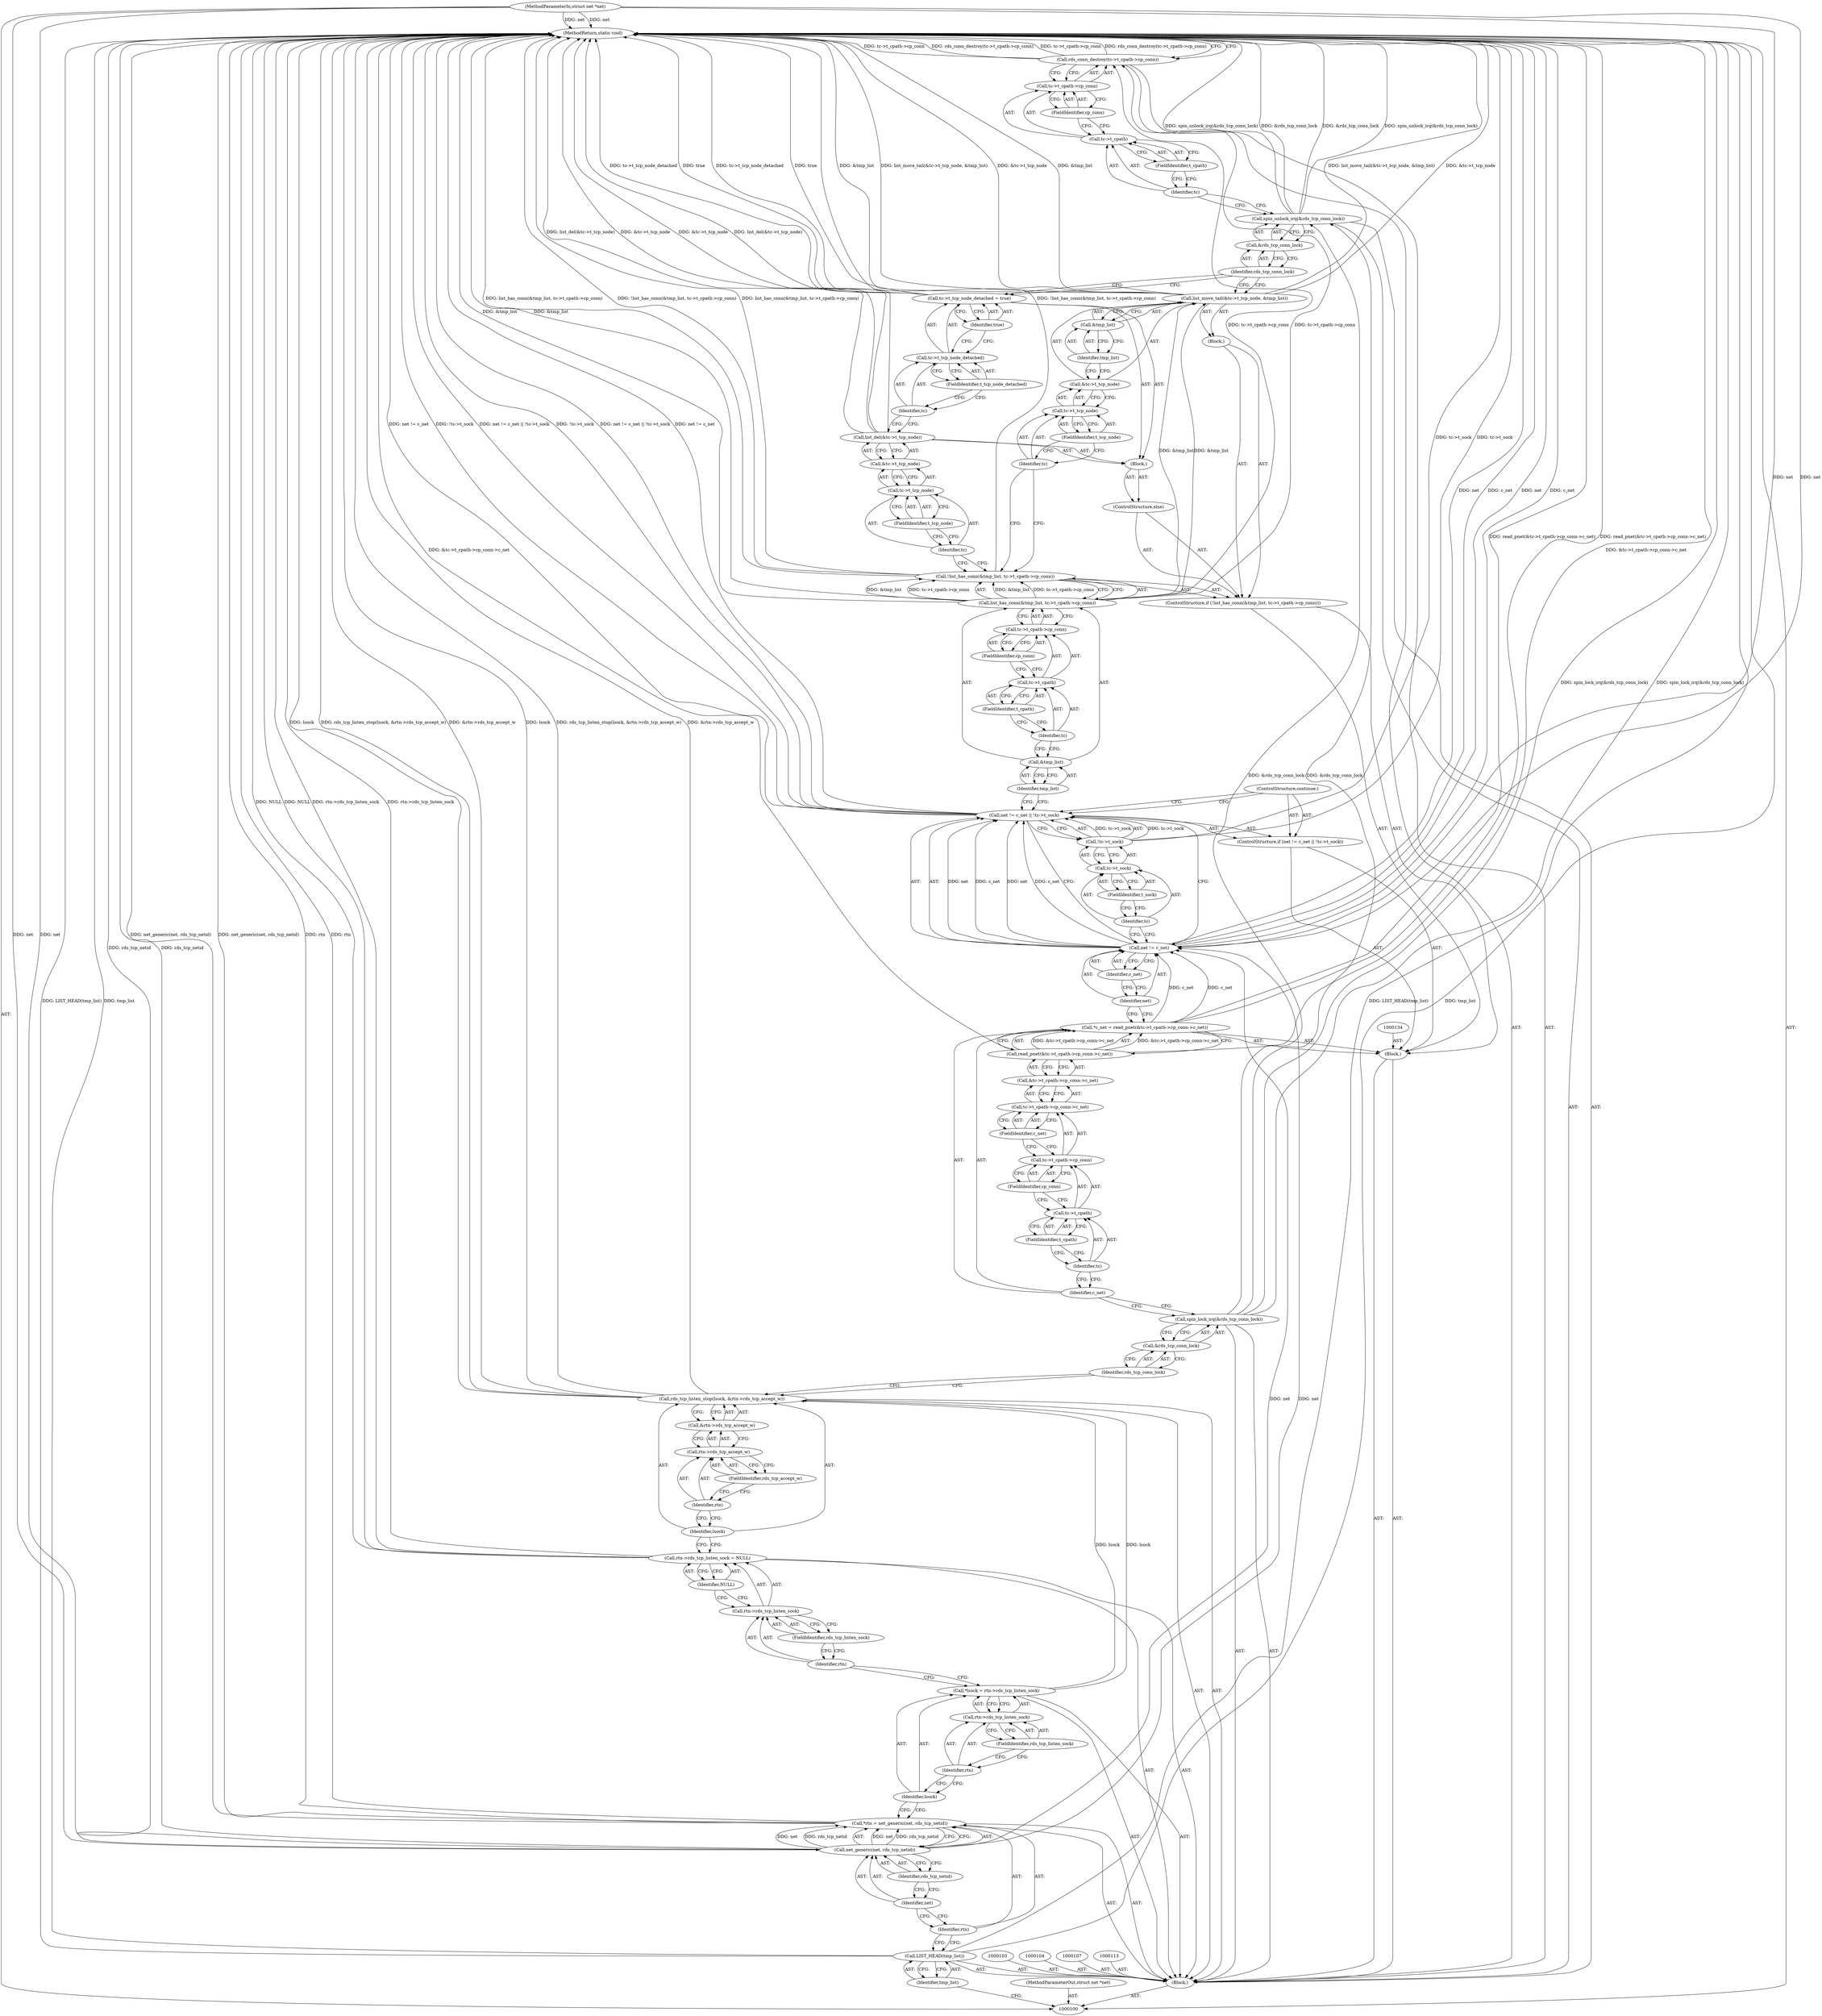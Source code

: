 digraph "1_linux_cb66ddd156203daefb8d71158036b27b0e2caf63" {
"1000195" [label="(MethodReturn,static void)"];
"1000101" [label="(MethodParameterIn,struct net *net)"];
"1000276" [label="(MethodParameterOut,struct net *net)"];
"1000130" [label="(Call,spin_lock_irq(&rds_tcp_conn_lock))"];
"1000131" [label="(Call,&rds_tcp_conn_lock)"];
"1000132" [label="(Identifier,rds_tcp_conn_lock)"];
"1000135" [label="(Call,*c_net = read_pnet(&tc->t_cpath->cp_conn->c_net))"];
"1000136" [label="(Identifier,c_net)"];
"1000137" [label="(Call,read_pnet(&tc->t_cpath->cp_conn->c_net))"];
"1000133" [label="(Block,)"];
"1000138" [label="(Call,&tc->t_cpath->cp_conn->c_net)"];
"1000139" [label="(Call,tc->t_cpath->cp_conn->c_net)"];
"1000140" [label="(Call,tc->t_cpath->cp_conn)"];
"1000141" [label="(Call,tc->t_cpath)"];
"1000142" [label="(Identifier,tc)"];
"1000143" [label="(FieldIdentifier,t_cpath)"];
"1000144" [label="(FieldIdentifier,cp_conn)"];
"1000145" [label="(FieldIdentifier,c_net)"];
"1000150" [label="(Identifier,c_net)"];
"1000146" [label="(ControlStructure,if (net != c_net || !tc->t_sock))"];
"1000151" [label="(Call,!tc->t_sock)"];
"1000152" [label="(Call,tc->t_sock)"];
"1000153" [label="(Identifier,tc)"];
"1000154" [label="(FieldIdentifier,t_sock)"];
"1000147" [label="(Call,net != c_net || !tc->t_sock)"];
"1000148" [label="(Call,net != c_net)"];
"1000149" [label="(Identifier,net)"];
"1000155" [label="(ControlStructure,continue;)"];
"1000159" [label="(Call,&tmp_list)"];
"1000160" [label="(Identifier,tmp_list)"];
"1000156" [label="(ControlStructure,if (!list_has_conn(&tmp_list, tc->t_cpath->cp_conn)))"];
"1000161" [label="(Call,tc->t_cpath->cp_conn)"];
"1000162" [label="(Call,tc->t_cpath)"];
"1000163" [label="(Identifier,tc)"];
"1000164" [label="(FieldIdentifier,t_cpath)"];
"1000165" [label="(FieldIdentifier,cp_conn)"];
"1000166" [label="(Block,)"];
"1000157" [label="(Call,!list_has_conn(&tmp_list, tc->t_cpath->cp_conn))"];
"1000158" [label="(Call,list_has_conn(&tmp_list, tc->t_cpath->cp_conn))"];
"1000168" [label="(Call,&tc->t_tcp_node)"];
"1000169" [label="(Call,tc->t_tcp_node)"];
"1000170" [label="(Identifier,tc)"];
"1000171" [label="(FieldIdentifier,t_tcp_node)"];
"1000172" [label="(Call,&tmp_list)"];
"1000173" [label="(Identifier,tmp_list)"];
"1000167" [label="(Call,list_move_tail(&tc->t_tcp_node, &tmp_list))"];
"1000174" [label="(ControlStructure,else)"];
"1000175" [label="(Block,)"];
"1000177" [label="(Call,&tc->t_tcp_node)"];
"1000178" [label="(Call,tc->t_tcp_node)"];
"1000179" [label="(Identifier,tc)"];
"1000180" [label="(FieldIdentifier,t_tcp_node)"];
"1000176" [label="(Call,list_del(&tc->t_tcp_node))"];
"1000102" [label="(Block,)"];
"1000185" [label="(Identifier,true)"];
"1000181" [label="(Call,tc->t_tcp_node_detached = true)"];
"1000182" [label="(Call,tc->t_tcp_node_detached)"];
"1000183" [label="(Identifier,tc)"];
"1000184" [label="(FieldIdentifier,t_tcp_node_detached)"];
"1000186" [label="(Call,spin_unlock_irq(&rds_tcp_conn_lock))"];
"1000187" [label="(Call,&rds_tcp_conn_lock)"];
"1000188" [label="(Identifier,rds_tcp_conn_lock)"];
"1000190" [label="(Call,tc->t_cpath->cp_conn)"];
"1000191" [label="(Call,tc->t_cpath)"];
"1000192" [label="(Identifier,tc)"];
"1000189" [label="(Call,rds_conn_destroy(tc->t_cpath->cp_conn))"];
"1000193" [label="(FieldIdentifier,t_cpath)"];
"1000194" [label="(FieldIdentifier,cp_conn)"];
"1000105" [label="(Call,LIST_HEAD(tmp_list))"];
"1000106" [label="(Identifier,tmp_list)"];
"1000108" [label="(Call,*rtn = net_generic(net, rds_tcp_netid))"];
"1000109" [label="(Identifier,rtn)"];
"1000110" [label="(Call,net_generic(net, rds_tcp_netid))"];
"1000111" [label="(Identifier,net)"];
"1000112" [label="(Identifier,rds_tcp_netid)"];
"1000114" [label="(Call,*lsock = rtn->rds_tcp_listen_sock)"];
"1000115" [label="(Identifier,lsock)"];
"1000116" [label="(Call,rtn->rds_tcp_listen_sock)"];
"1000117" [label="(Identifier,rtn)"];
"1000118" [label="(FieldIdentifier,rds_tcp_listen_sock)"];
"1000119" [label="(Call,rtn->rds_tcp_listen_sock = NULL)"];
"1000120" [label="(Call,rtn->rds_tcp_listen_sock)"];
"1000121" [label="(Identifier,rtn)"];
"1000123" [label="(Identifier,NULL)"];
"1000122" [label="(FieldIdentifier,rds_tcp_listen_sock)"];
"1000124" [label="(Call,rds_tcp_listen_stop(lsock, &rtn->rds_tcp_accept_w))"];
"1000125" [label="(Identifier,lsock)"];
"1000126" [label="(Call,&rtn->rds_tcp_accept_w)"];
"1000127" [label="(Call,rtn->rds_tcp_accept_w)"];
"1000128" [label="(Identifier,rtn)"];
"1000129" [label="(FieldIdentifier,rds_tcp_accept_w)"];
"1000195" -> "1000100"  [label="AST: "];
"1000195" -> "1000189"  [label="CFG: "];
"1000124" -> "1000195"  [label="DDG: lsock"];
"1000124" -> "1000195"  [label="DDG: rds_tcp_listen_stop(lsock, &rtn->rds_tcp_accept_w)"];
"1000124" -> "1000195"  [label="DDG: &rtn->rds_tcp_accept_w"];
"1000181" -> "1000195"  [label="DDG: true"];
"1000181" -> "1000195"  [label="DDG: tc->t_tcp_node_detached"];
"1000147" -> "1000195"  [label="DDG: !tc->t_sock"];
"1000147" -> "1000195"  [label="DDG: net != c_net || !tc->t_sock"];
"1000147" -> "1000195"  [label="DDG: net != c_net"];
"1000189" -> "1000195"  [label="DDG: tc->t_cpath->cp_conn"];
"1000189" -> "1000195"  [label="DDG: rds_conn_destroy(tc->t_cpath->cp_conn)"];
"1000157" -> "1000195"  [label="DDG: !list_has_conn(&tmp_list, tc->t_cpath->cp_conn)"];
"1000157" -> "1000195"  [label="DDG: list_has_conn(&tmp_list, tc->t_cpath->cp_conn)"];
"1000105" -> "1000195"  [label="DDG: LIST_HEAD(tmp_list)"];
"1000105" -> "1000195"  [label="DDG: tmp_list"];
"1000119" -> "1000195"  [label="DDG: NULL"];
"1000119" -> "1000195"  [label="DDG: rtn->rds_tcp_listen_sock"];
"1000151" -> "1000195"  [label="DDG: tc->t_sock"];
"1000110" -> "1000195"  [label="DDG: rds_tcp_netid"];
"1000137" -> "1000195"  [label="DDG: &tc->t_cpath->cp_conn->c_net"];
"1000158" -> "1000195"  [label="DDG: &tmp_list"];
"1000167" -> "1000195"  [label="DDG: &tc->t_tcp_node"];
"1000167" -> "1000195"  [label="DDG: &tmp_list"];
"1000167" -> "1000195"  [label="DDG: list_move_tail(&tc->t_tcp_node, &tmp_list)"];
"1000130" -> "1000195"  [label="DDG: spin_lock_irq(&rds_tcp_conn_lock)"];
"1000186" -> "1000195"  [label="DDG: spin_unlock_irq(&rds_tcp_conn_lock)"];
"1000186" -> "1000195"  [label="DDG: &rds_tcp_conn_lock"];
"1000148" -> "1000195"  [label="DDG: net"];
"1000148" -> "1000195"  [label="DDG: c_net"];
"1000176" -> "1000195"  [label="DDG: list_del(&tc->t_tcp_node)"];
"1000176" -> "1000195"  [label="DDG: &tc->t_tcp_node"];
"1000101" -> "1000195"  [label="DDG: net"];
"1000108" -> "1000195"  [label="DDG: net_generic(net, rds_tcp_netid)"];
"1000108" -> "1000195"  [label="DDG: rtn"];
"1000135" -> "1000195"  [label="DDG: read_pnet(&tc->t_cpath->cp_conn->c_net)"];
"1000101" -> "1000100"  [label="AST: "];
"1000101" -> "1000195"  [label="DDG: net"];
"1000101" -> "1000110"  [label="DDG: net"];
"1000101" -> "1000148"  [label="DDG: net"];
"1000276" -> "1000100"  [label="AST: "];
"1000130" -> "1000102"  [label="AST: "];
"1000130" -> "1000131"  [label="CFG: "];
"1000131" -> "1000130"  [label="AST: "];
"1000136" -> "1000130"  [label="CFG: "];
"1000130" -> "1000195"  [label="DDG: spin_lock_irq(&rds_tcp_conn_lock)"];
"1000130" -> "1000186"  [label="DDG: &rds_tcp_conn_lock"];
"1000131" -> "1000130"  [label="AST: "];
"1000131" -> "1000132"  [label="CFG: "];
"1000132" -> "1000131"  [label="AST: "];
"1000130" -> "1000131"  [label="CFG: "];
"1000132" -> "1000131"  [label="AST: "];
"1000132" -> "1000124"  [label="CFG: "];
"1000131" -> "1000132"  [label="CFG: "];
"1000135" -> "1000133"  [label="AST: "];
"1000135" -> "1000137"  [label="CFG: "];
"1000136" -> "1000135"  [label="AST: "];
"1000137" -> "1000135"  [label="AST: "];
"1000149" -> "1000135"  [label="CFG: "];
"1000135" -> "1000195"  [label="DDG: read_pnet(&tc->t_cpath->cp_conn->c_net)"];
"1000137" -> "1000135"  [label="DDG: &tc->t_cpath->cp_conn->c_net"];
"1000135" -> "1000148"  [label="DDG: c_net"];
"1000136" -> "1000135"  [label="AST: "];
"1000136" -> "1000130"  [label="CFG: "];
"1000142" -> "1000136"  [label="CFG: "];
"1000137" -> "1000135"  [label="AST: "];
"1000137" -> "1000138"  [label="CFG: "];
"1000138" -> "1000137"  [label="AST: "];
"1000135" -> "1000137"  [label="CFG: "];
"1000137" -> "1000195"  [label="DDG: &tc->t_cpath->cp_conn->c_net"];
"1000137" -> "1000135"  [label="DDG: &tc->t_cpath->cp_conn->c_net"];
"1000133" -> "1000102"  [label="AST: "];
"1000134" -> "1000133"  [label="AST: "];
"1000135" -> "1000133"  [label="AST: "];
"1000146" -> "1000133"  [label="AST: "];
"1000156" -> "1000133"  [label="AST: "];
"1000138" -> "1000137"  [label="AST: "];
"1000138" -> "1000139"  [label="CFG: "];
"1000139" -> "1000138"  [label="AST: "];
"1000137" -> "1000138"  [label="CFG: "];
"1000139" -> "1000138"  [label="AST: "];
"1000139" -> "1000145"  [label="CFG: "];
"1000140" -> "1000139"  [label="AST: "];
"1000145" -> "1000139"  [label="AST: "];
"1000138" -> "1000139"  [label="CFG: "];
"1000140" -> "1000139"  [label="AST: "];
"1000140" -> "1000144"  [label="CFG: "];
"1000141" -> "1000140"  [label="AST: "];
"1000144" -> "1000140"  [label="AST: "];
"1000145" -> "1000140"  [label="CFG: "];
"1000141" -> "1000140"  [label="AST: "];
"1000141" -> "1000143"  [label="CFG: "];
"1000142" -> "1000141"  [label="AST: "];
"1000143" -> "1000141"  [label="AST: "];
"1000144" -> "1000141"  [label="CFG: "];
"1000142" -> "1000141"  [label="AST: "];
"1000142" -> "1000136"  [label="CFG: "];
"1000143" -> "1000142"  [label="CFG: "];
"1000143" -> "1000141"  [label="AST: "];
"1000143" -> "1000142"  [label="CFG: "];
"1000141" -> "1000143"  [label="CFG: "];
"1000144" -> "1000140"  [label="AST: "];
"1000144" -> "1000141"  [label="CFG: "];
"1000140" -> "1000144"  [label="CFG: "];
"1000145" -> "1000139"  [label="AST: "];
"1000145" -> "1000140"  [label="CFG: "];
"1000139" -> "1000145"  [label="CFG: "];
"1000150" -> "1000148"  [label="AST: "];
"1000150" -> "1000149"  [label="CFG: "];
"1000148" -> "1000150"  [label="CFG: "];
"1000146" -> "1000133"  [label="AST: "];
"1000147" -> "1000146"  [label="AST: "];
"1000155" -> "1000146"  [label="AST: "];
"1000151" -> "1000147"  [label="AST: "];
"1000151" -> "1000152"  [label="CFG: "];
"1000152" -> "1000151"  [label="AST: "];
"1000147" -> "1000151"  [label="CFG: "];
"1000151" -> "1000195"  [label="DDG: tc->t_sock"];
"1000151" -> "1000147"  [label="DDG: tc->t_sock"];
"1000152" -> "1000151"  [label="AST: "];
"1000152" -> "1000154"  [label="CFG: "];
"1000153" -> "1000152"  [label="AST: "];
"1000154" -> "1000152"  [label="AST: "];
"1000151" -> "1000152"  [label="CFG: "];
"1000153" -> "1000152"  [label="AST: "];
"1000153" -> "1000148"  [label="CFG: "];
"1000154" -> "1000153"  [label="CFG: "];
"1000154" -> "1000152"  [label="AST: "];
"1000154" -> "1000153"  [label="CFG: "];
"1000152" -> "1000154"  [label="CFG: "];
"1000147" -> "1000146"  [label="AST: "];
"1000147" -> "1000148"  [label="CFG: "];
"1000147" -> "1000151"  [label="CFG: "];
"1000148" -> "1000147"  [label="AST: "];
"1000151" -> "1000147"  [label="AST: "];
"1000155" -> "1000147"  [label="CFG: "];
"1000160" -> "1000147"  [label="CFG: "];
"1000147" -> "1000195"  [label="DDG: !tc->t_sock"];
"1000147" -> "1000195"  [label="DDG: net != c_net || !tc->t_sock"];
"1000147" -> "1000195"  [label="DDG: net != c_net"];
"1000148" -> "1000147"  [label="DDG: net"];
"1000148" -> "1000147"  [label="DDG: c_net"];
"1000151" -> "1000147"  [label="DDG: tc->t_sock"];
"1000148" -> "1000147"  [label="AST: "];
"1000148" -> "1000150"  [label="CFG: "];
"1000149" -> "1000148"  [label="AST: "];
"1000150" -> "1000148"  [label="AST: "];
"1000153" -> "1000148"  [label="CFG: "];
"1000147" -> "1000148"  [label="CFG: "];
"1000148" -> "1000195"  [label="DDG: net"];
"1000148" -> "1000195"  [label="DDG: c_net"];
"1000148" -> "1000147"  [label="DDG: net"];
"1000148" -> "1000147"  [label="DDG: c_net"];
"1000110" -> "1000148"  [label="DDG: net"];
"1000101" -> "1000148"  [label="DDG: net"];
"1000135" -> "1000148"  [label="DDG: c_net"];
"1000149" -> "1000148"  [label="AST: "];
"1000149" -> "1000135"  [label="CFG: "];
"1000150" -> "1000149"  [label="CFG: "];
"1000155" -> "1000146"  [label="AST: "];
"1000155" -> "1000147"  [label="CFG: "];
"1000159" -> "1000158"  [label="AST: "];
"1000159" -> "1000160"  [label="CFG: "];
"1000160" -> "1000159"  [label="AST: "];
"1000163" -> "1000159"  [label="CFG: "];
"1000160" -> "1000159"  [label="AST: "];
"1000160" -> "1000147"  [label="CFG: "];
"1000159" -> "1000160"  [label="CFG: "];
"1000156" -> "1000133"  [label="AST: "];
"1000157" -> "1000156"  [label="AST: "];
"1000166" -> "1000156"  [label="AST: "];
"1000174" -> "1000156"  [label="AST: "];
"1000161" -> "1000158"  [label="AST: "];
"1000161" -> "1000165"  [label="CFG: "];
"1000162" -> "1000161"  [label="AST: "];
"1000165" -> "1000161"  [label="AST: "];
"1000158" -> "1000161"  [label="CFG: "];
"1000162" -> "1000161"  [label="AST: "];
"1000162" -> "1000164"  [label="CFG: "];
"1000163" -> "1000162"  [label="AST: "];
"1000164" -> "1000162"  [label="AST: "];
"1000165" -> "1000162"  [label="CFG: "];
"1000163" -> "1000162"  [label="AST: "];
"1000163" -> "1000159"  [label="CFG: "];
"1000164" -> "1000163"  [label="CFG: "];
"1000164" -> "1000162"  [label="AST: "];
"1000164" -> "1000163"  [label="CFG: "];
"1000162" -> "1000164"  [label="CFG: "];
"1000165" -> "1000161"  [label="AST: "];
"1000165" -> "1000162"  [label="CFG: "];
"1000161" -> "1000165"  [label="CFG: "];
"1000166" -> "1000156"  [label="AST: "];
"1000167" -> "1000166"  [label="AST: "];
"1000157" -> "1000156"  [label="AST: "];
"1000157" -> "1000158"  [label="CFG: "];
"1000158" -> "1000157"  [label="AST: "];
"1000170" -> "1000157"  [label="CFG: "];
"1000179" -> "1000157"  [label="CFG: "];
"1000157" -> "1000195"  [label="DDG: !list_has_conn(&tmp_list, tc->t_cpath->cp_conn)"];
"1000157" -> "1000195"  [label="DDG: list_has_conn(&tmp_list, tc->t_cpath->cp_conn)"];
"1000158" -> "1000157"  [label="DDG: &tmp_list"];
"1000158" -> "1000157"  [label="DDG: tc->t_cpath->cp_conn"];
"1000158" -> "1000157"  [label="AST: "];
"1000158" -> "1000161"  [label="CFG: "];
"1000159" -> "1000158"  [label="AST: "];
"1000161" -> "1000158"  [label="AST: "];
"1000157" -> "1000158"  [label="CFG: "];
"1000158" -> "1000195"  [label="DDG: &tmp_list"];
"1000158" -> "1000157"  [label="DDG: &tmp_list"];
"1000158" -> "1000157"  [label="DDG: tc->t_cpath->cp_conn"];
"1000158" -> "1000167"  [label="DDG: &tmp_list"];
"1000158" -> "1000189"  [label="DDG: tc->t_cpath->cp_conn"];
"1000168" -> "1000167"  [label="AST: "];
"1000168" -> "1000169"  [label="CFG: "];
"1000169" -> "1000168"  [label="AST: "];
"1000173" -> "1000168"  [label="CFG: "];
"1000169" -> "1000168"  [label="AST: "];
"1000169" -> "1000171"  [label="CFG: "];
"1000170" -> "1000169"  [label="AST: "];
"1000171" -> "1000169"  [label="AST: "];
"1000168" -> "1000169"  [label="CFG: "];
"1000170" -> "1000169"  [label="AST: "];
"1000170" -> "1000157"  [label="CFG: "];
"1000171" -> "1000170"  [label="CFG: "];
"1000171" -> "1000169"  [label="AST: "];
"1000171" -> "1000170"  [label="CFG: "];
"1000169" -> "1000171"  [label="CFG: "];
"1000172" -> "1000167"  [label="AST: "];
"1000172" -> "1000173"  [label="CFG: "];
"1000173" -> "1000172"  [label="AST: "];
"1000167" -> "1000172"  [label="CFG: "];
"1000173" -> "1000172"  [label="AST: "];
"1000173" -> "1000168"  [label="CFG: "];
"1000172" -> "1000173"  [label="CFG: "];
"1000167" -> "1000166"  [label="AST: "];
"1000167" -> "1000172"  [label="CFG: "];
"1000168" -> "1000167"  [label="AST: "];
"1000172" -> "1000167"  [label="AST: "];
"1000188" -> "1000167"  [label="CFG: "];
"1000167" -> "1000195"  [label="DDG: &tc->t_tcp_node"];
"1000167" -> "1000195"  [label="DDG: &tmp_list"];
"1000167" -> "1000195"  [label="DDG: list_move_tail(&tc->t_tcp_node, &tmp_list)"];
"1000158" -> "1000167"  [label="DDG: &tmp_list"];
"1000174" -> "1000156"  [label="AST: "];
"1000175" -> "1000174"  [label="AST: "];
"1000175" -> "1000174"  [label="AST: "];
"1000176" -> "1000175"  [label="AST: "];
"1000181" -> "1000175"  [label="AST: "];
"1000177" -> "1000176"  [label="AST: "];
"1000177" -> "1000178"  [label="CFG: "];
"1000178" -> "1000177"  [label="AST: "];
"1000176" -> "1000177"  [label="CFG: "];
"1000178" -> "1000177"  [label="AST: "];
"1000178" -> "1000180"  [label="CFG: "];
"1000179" -> "1000178"  [label="AST: "];
"1000180" -> "1000178"  [label="AST: "];
"1000177" -> "1000178"  [label="CFG: "];
"1000179" -> "1000178"  [label="AST: "];
"1000179" -> "1000157"  [label="CFG: "];
"1000180" -> "1000179"  [label="CFG: "];
"1000180" -> "1000178"  [label="AST: "];
"1000180" -> "1000179"  [label="CFG: "];
"1000178" -> "1000180"  [label="CFG: "];
"1000176" -> "1000175"  [label="AST: "];
"1000176" -> "1000177"  [label="CFG: "];
"1000177" -> "1000176"  [label="AST: "];
"1000183" -> "1000176"  [label="CFG: "];
"1000176" -> "1000195"  [label="DDG: list_del(&tc->t_tcp_node)"];
"1000176" -> "1000195"  [label="DDG: &tc->t_tcp_node"];
"1000102" -> "1000100"  [label="AST: "];
"1000103" -> "1000102"  [label="AST: "];
"1000104" -> "1000102"  [label="AST: "];
"1000105" -> "1000102"  [label="AST: "];
"1000107" -> "1000102"  [label="AST: "];
"1000108" -> "1000102"  [label="AST: "];
"1000113" -> "1000102"  [label="AST: "];
"1000114" -> "1000102"  [label="AST: "];
"1000119" -> "1000102"  [label="AST: "];
"1000124" -> "1000102"  [label="AST: "];
"1000130" -> "1000102"  [label="AST: "];
"1000133" -> "1000102"  [label="AST: "];
"1000186" -> "1000102"  [label="AST: "];
"1000189" -> "1000102"  [label="AST: "];
"1000185" -> "1000181"  [label="AST: "];
"1000185" -> "1000182"  [label="CFG: "];
"1000181" -> "1000185"  [label="CFG: "];
"1000181" -> "1000175"  [label="AST: "];
"1000181" -> "1000185"  [label="CFG: "];
"1000182" -> "1000181"  [label="AST: "];
"1000185" -> "1000181"  [label="AST: "];
"1000188" -> "1000181"  [label="CFG: "];
"1000181" -> "1000195"  [label="DDG: true"];
"1000181" -> "1000195"  [label="DDG: tc->t_tcp_node_detached"];
"1000182" -> "1000181"  [label="AST: "];
"1000182" -> "1000184"  [label="CFG: "];
"1000183" -> "1000182"  [label="AST: "];
"1000184" -> "1000182"  [label="AST: "];
"1000185" -> "1000182"  [label="CFG: "];
"1000183" -> "1000182"  [label="AST: "];
"1000183" -> "1000176"  [label="CFG: "];
"1000184" -> "1000183"  [label="CFG: "];
"1000184" -> "1000182"  [label="AST: "];
"1000184" -> "1000183"  [label="CFG: "];
"1000182" -> "1000184"  [label="CFG: "];
"1000186" -> "1000102"  [label="AST: "];
"1000186" -> "1000187"  [label="CFG: "];
"1000187" -> "1000186"  [label="AST: "];
"1000192" -> "1000186"  [label="CFG: "];
"1000186" -> "1000195"  [label="DDG: spin_unlock_irq(&rds_tcp_conn_lock)"];
"1000186" -> "1000195"  [label="DDG: &rds_tcp_conn_lock"];
"1000130" -> "1000186"  [label="DDG: &rds_tcp_conn_lock"];
"1000187" -> "1000186"  [label="AST: "];
"1000187" -> "1000188"  [label="CFG: "];
"1000188" -> "1000187"  [label="AST: "];
"1000186" -> "1000187"  [label="CFG: "];
"1000188" -> "1000187"  [label="AST: "];
"1000188" -> "1000167"  [label="CFG: "];
"1000188" -> "1000181"  [label="CFG: "];
"1000187" -> "1000188"  [label="CFG: "];
"1000190" -> "1000189"  [label="AST: "];
"1000190" -> "1000194"  [label="CFG: "];
"1000191" -> "1000190"  [label="AST: "];
"1000194" -> "1000190"  [label="AST: "];
"1000189" -> "1000190"  [label="CFG: "];
"1000191" -> "1000190"  [label="AST: "];
"1000191" -> "1000193"  [label="CFG: "];
"1000192" -> "1000191"  [label="AST: "];
"1000193" -> "1000191"  [label="AST: "];
"1000194" -> "1000191"  [label="CFG: "];
"1000192" -> "1000191"  [label="AST: "];
"1000192" -> "1000186"  [label="CFG: "];
"1000193" -> "1000192"  [label="CFG: "];
"1000189" -> "1000102"  [label="AST: "];
"1000189" -> "1000190"  [label="CFG: "];
"1000190" -> "1000189"  [label="AST: "];
"1000195" -> "1000189"  [label="CFG: "];
"1000189" -> "1000195"  [label="DDG: tc->t_cpath->cp_conn"];
"1000189" -> "1000195"  [label="DDG: rds_conn_destroy(tc->t_cpath->cp_conn)"];
"1000158" -> "1000189"  [label="DDG: tc->t_cpath->cp_conn"];
"1000193" -> "1000191"  [label="AST: "];
"1000193" -> "1000192"  [label="CFG: "];
"1000191" -> "1000193"  [label="CFG: "];
"1000194" -> "1000190"  [label="AST: "];
"1000194" -> "1000191"  [label="CFG: "];
"1000190" -> "1000194"  [label="CFG: "];
"1000105" -> "1000102"  [label="AST: "];
"1000105" -> "1000106"  [label="CFG: "];
"1000106" -> "1000105"  [label="AST: "];
"1000109" -> "1000105"  [label="CFG: "];
"1000105" -> "1000195"  [label="DDG: LIST_HEAD(tmp_list)"];
"1000105" -> "1000195"  [label="DDG: tmp_list"];
"1000106" -> "1000105"  [label="AST: "];
"1000106" -> "1000100"  [label="CFG: "];
"1000105" -> "1000106"  [label="CFG: "];
"1000108" -> "1000102"  [label="AST: "];
"1000108" -> "1000110"  [label="CFG: "];
"1000109" -> "1000108"  [label="AST: "];
"1000110" -> "1000108"  [label="AST: "];
"1000115" -> "1000108"  [label="CFG: "];
"1000108" -> "1000195"  [label="DDG: net_generic(net, rds_tcp_netid)"];
"1000108" -> "1000195"  [label="DDG: rtn"];
"1000110" -> "1000108"  [label="DDG: net"];
"1000110" -> "1000108"  [label="DDG: rds_tcp_netid"];
"1000109" -> "1000108"  [label="AST: "];
"1000109" -> "1000105"  [label="CFG: "];
"1000111" -> "1000109"  [label="CFG: "];
"1000110" -> "1000108"  [label="AST: "];
"1000110" -> "1000112"  [label="CFG: "];
"1000111" -> "1000110"  [label="AST: "];
"1000112" -> "1000110"  [label="AST: "];
"1000108" -> "1000110"  [label="CFG: "];
"1000110" -> "1000195"  [label="DDG: rds_tcp_netid"];
"1000110" -> "1000108"  [label="DDG: net"];
"1000110" -> "1000108"  [label="DDG: rds_tcp_netid"];
"1000101" -> "1000110"  [label="DDG: net"];
"1000110" -> "1000148"  [label="DDG: net"];
"1000111" -> "1000110"  [label="AST: "];
"1000111" -> "1000109"  [label="CFG: "];
"1000112" -> "1000111"  [label="CFG: "];
"1000112" -> "1000110"  [label="AST: "];
"1000112" -> "1000111"  [label="CFG: "];
"1000110" -> "1000112"  [label="CFG: "];
"1000114" -> "1000102"  [label="AST: "];
"1000114" -> "1000116"  [label="CFG: "];
"1000115" -> "1000114"  [label="AST: "];
"1000116" -> "1000114"  [label="AST: "];
"1000121" -> "1000114"  [label="CFG: "];
"1000114" -> "1000124"  [label="DDG: lsock"];
"1000115" -> "1000114"  [label="AST: "];
"1000115" -> "1000108"  [label="CFG: "];
"1000117" -> "1000115"  [label="CFG: "];
"1000116" -> "1000114"  [label="AST: "];
"1000116" -> "1000118"  [label="CFG: "];
"1000117" -> "1000116"  [label="AST: "];
"1000118" -> "1000116"  [label="AST: "];
"1000114" -> "1000116"  [label="CFG: "];
"1000117" -> "1000116"  [label="AST: "];
"1000117" -> "1000115"  [label="CFG: "];
"1000118" -> "1000117"  [label="CFG: "];
"1000118" -> "1000116"  [label="AST: "];
"1000118" -> "1000117"  [label="CFG: "];
"1000116" -> "1000118"  [label="CFG: "];
"1000119" -> "1000102"  [label="AST: "];
"1000119" -> "1000123"  [label="CFG: "];
"1000120" -> "1000119"  [label="AST: "];
"1000123" -> "1000119"  [label="AST: "];
"1000125" -> "1000119"  [label="CFG: "];
"1000119" -> "1000195"  [label="DDG: NULL"];
"1000119" -> "1000195"  [label="DDG: rtn->rds_tcp_listen_sock"];
"1000120" -> "1000119"  [label="AST: "];
"1000120" -> "1000122"  [label="CFG: "];
"1000121" -> "1000120"  [label="AST: "];
"1000122" -> "1000120"  [label="AST: "];
"1000123" -> "1000120"  [label="CFG: "];
"1000121" -> "1000120"  [label="AST: "];
"1000121" -> "1000114"  [label="CFG: "];
"1000122" -> "1000121"  [label="CFG: "];
"1000123" -> "1000119"  [label="AST: "];
"1000123" -> "1000120"  [label="CFG: "];
"1000119" -> "1000123"  [label="CFG: "];
"1000122" -> "1000120"  [label="AST: "];
"1000122" -> "1000121"  [label="CFG: "];
"1000120" -> "1000122"  [label="CFG: "];
"1000124" -> "1000102"  [label="AST: "];
"1000124" -> "1000126"  [label="CFG: "];
"1000125" -> "1000124"  [label="AST: "];
"1000126" -> "1000124"  [label="AST: "];
"1000132" -> "1000124"  [label="CFG: "];
"1000124" -> "1000195"  [label="DDG: lsock"];
"1000124" -> "1000195"  [label="DDG: rds_tcp_listen_stop(lsock, &rtn->rds_tcp_accept_w)"];
"1000124" -> "1000195"  [label="DDG: &rtn->rds_tcp_accept_w"];
"1000114" -> "1000124"  [label="DDG: lsock"];
"1000125" -> "1000124"  [label="AST: "];
"1000125" -> "1000119"  [label="CFG: "];
"1000128" -> "1000125"  [label="CFG: "];
"1000126" -> "1000124"  [label="AST: "];
"1000126" -> "1000127"  [label="CFG: "];
"1000127" -> "1000126"  [label="AST: "];
"1000124" -> "1000126"  [label="CFG: "];
"1000127" -> "1000126"  [label="AST: "];
"1000127" -> "1000129"  [label="CFG: "];
"1000128" -> "1000127"  [label="AST: "];
"1000129" -> "1000127"  [label="AST: "];
"1000126" -> "1000127"  [label="CFG: "];
"1000128" -> "1000127"  [label="AST: "];
"1000128" -> "1000125"  [label="CFG: "];
"1000129" -> "1000128"  [label="CFG: "];
"1000129" -> "1000127"  [label="AST: "];
"1000129" -> "1000128"  [label="CFG: "];
"1000127" -> "1000129"  [label="CFG: "];
}
